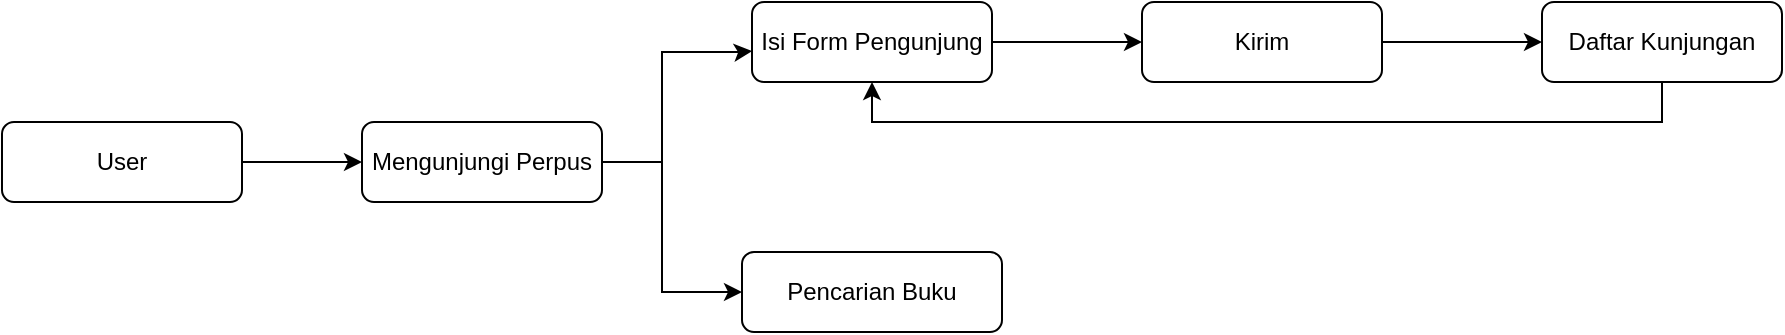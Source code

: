 <mxfile version="22.1.21" type="github">
  <diagram name="Page-1" id="60cmW6SKlsLgH1uI48o3">
    <mxGraphModel dx="969" dy="490" grid="1" gridSize="10" guides="1" tooltips="1" connect="1" arrows="1" fold="1" page="1" pageScale="1" pageWidth="1100" pageHeight="850" math="0" shadow="0">
      <root>
        <mxCell id="0" />
        <mxCell id="1" parent="0" />
        <mxCell id="9Pq9vmxy-cEk_oEvJt4a-5" value="" style="edgeStyle=orthogonalEdgeStyle;rounded=0;orthogonalLoop=1;jettySize=auto;html=1;" parent="1" source="9Pq9vmxy-cEk_oEvJt4a-1" target="9Pq9vmxy-cEk_oEvJt4a-4" edge="1">
          <mxGeometry relative="1" as="geometry" />
        </mxCell>
        <mxCell id="9Pq9vmxy-cEk_oEvJt4a-1" value="User" style="rounded=1;whiteSpace=wrap;html=1;" parent="1" vertex="1">
          <mxGeometry x="40" y="320" width="120" height="40" as="geometry" />
        </mxCell>
        <mxCell id="9Pq9vmxy-cEk_oEvJt4a-7" value="" style="edgeStyle=orthogonalEdgeStyle;rounded=0;orthogonalLoop=1;jettySize=auto;html=1;entryX=0;entryY=0.614;entryDx=0;entryDy=0;entryPerimeter=0;" parent="1" source="9Pq9vmxy-cEk_oEvJt4a-4" target="9Pq9vmxy-cEk_oEvJt4a-6" edge="1">
          <mxGeometry relative="1" as="geometry">
            <Array as="points">
              <mxPoint x="370" y="340" />
              <mxPoint x="370" y="285" />
              <mxPoint x="410" y="285" />
            </Array>
          </mxGeometry>
        </mxCell>
        <mxCell id="9Pq9vmxy-cEk_oEvJt4a-12" value="" style="edgeStyle=orthogonalEdgeStyle;rounded=0;orthogonalLoop=1;jettySize=auto;html=1;entryX=0;entryY=0.5;entryDx=0;entryDy=0;" parent="1" source="9Pq9vmxy-cEk_oEvJt4a-4" target="9Pq9vmxy-cEk_oEvJt4a-11" edge="1">
          <mxGeometry relative="1" as="geometry">
            <Array as="points">
              <mxPoint x="370" y="340" />
              <mxPoint x="370" y="405" />
            </Array>
          </mxGeometry>
        </mxCell>
        <mxCell id="9Pq9vmxy-cEk_oEvJt4a-4" value="Mengunjungi Perpus" style="whiteSpace=wrap;html=1;rounded=1;" parent="1" vertex="1">
          <mxGeometry x="220" y="320" width="120" height="40" as="geometry" />
        </mxCell>
        <mxCell id="r5J7Lad42ljIU0ggqtH3-12" value="" style="edgeStyle=orthogonalEdgeStyle;rounded=0;orthogonalLoop=1;jettySize=auto;html=1;" edge="1" parent="1" source="9Pq9vmxy-cEk_oEvJt4a-6" target="r5J7Lad42ljIU0ggqtH3-11">
          <mxGeometry relative="1" as="geometry" />
        </mxCell>
        <mxCell id="9Pq9vmxy-cEk_oEvJt4a-6" value="Isi Form Pengunjung" style="whiteSpace=wrap;html=1;rounded=1;" parent="1" vertex="1">
          <mxGeometry x="415" y="260" width="120" height="40" as="geometry" />
        </mxCell>
        <mxCell id="9Pq9vmxy-cEk_oEvJt4a-11" value="Pencarian Buku" style="whiteSpace=wrap;html=1;rounded=1;" parent="1" vertex="1">
          <mxGeometry x="410" y="385" width="130" height="40" as="geometry" />
        </mxCell>
        <mxCell id="r5J7Lad42ljIU0ggqtH3-14" value="" style="edgeStyle=orthogonalEdgeStyle;rounded=0;orthogonalLoop=1;jettySize=auto;html=1;entryX=0.5;entryY=1;entryDx=0;entryDy=0;" edge="1" parent="1" source="r5J7Lad42ljIU0ggqtH3-15" target="9Pq9vmxy-cEk_oEvJt4a-6">
          <mxGeometry relative="1" as="geometry">
            <mxPoint x="670" y="370" as="targetPoint" />
            <Array as="points">
              <mxPoint x="870" y="320" />
              <mxPoint x="475" y="320" />
            </Array>
          </mxGeometry>
        </mxCell>
        <mxCell id="r5J7Lad42ljIU0ggqtH3-16" value="" style="edgeStyle=orthogonalEdgeStyle;rounded=0;orthogonalLoop=1;jettySize=auto;html=1;" edge="1" parent="1" source="r5J7Lad42ljIU0ggqtH3-11" target="r5J7Lad42ljIU0ggqtH3-15">
          <mxGeometry relative="1" as="geometry" />
        </mxCell>
        <mxCell id="r5J7Lad42ljIU0ggqtH3-11" value="Kirim" style="whiteSpace=wrap;html=1;rounded=1;" vertex="1" parent="1">
          <mxGeometry x="610" y="260" width="120" height="40" as="geometry" />
        </mxCell>
        <mxCell id="r5J7Lad42ljIU0ggqtH3-15" value="Daftar Kunjungan" style="whiteSpace=wrap;html=1;rounded=1;" vertex="1" parent="1">
          <mxGeometry x="810" y="260" width="120" height="40" as="geometry" />
        </mxCell>
      </root>
    </mxGraphModel>
  </diagram>
</mxfile>
